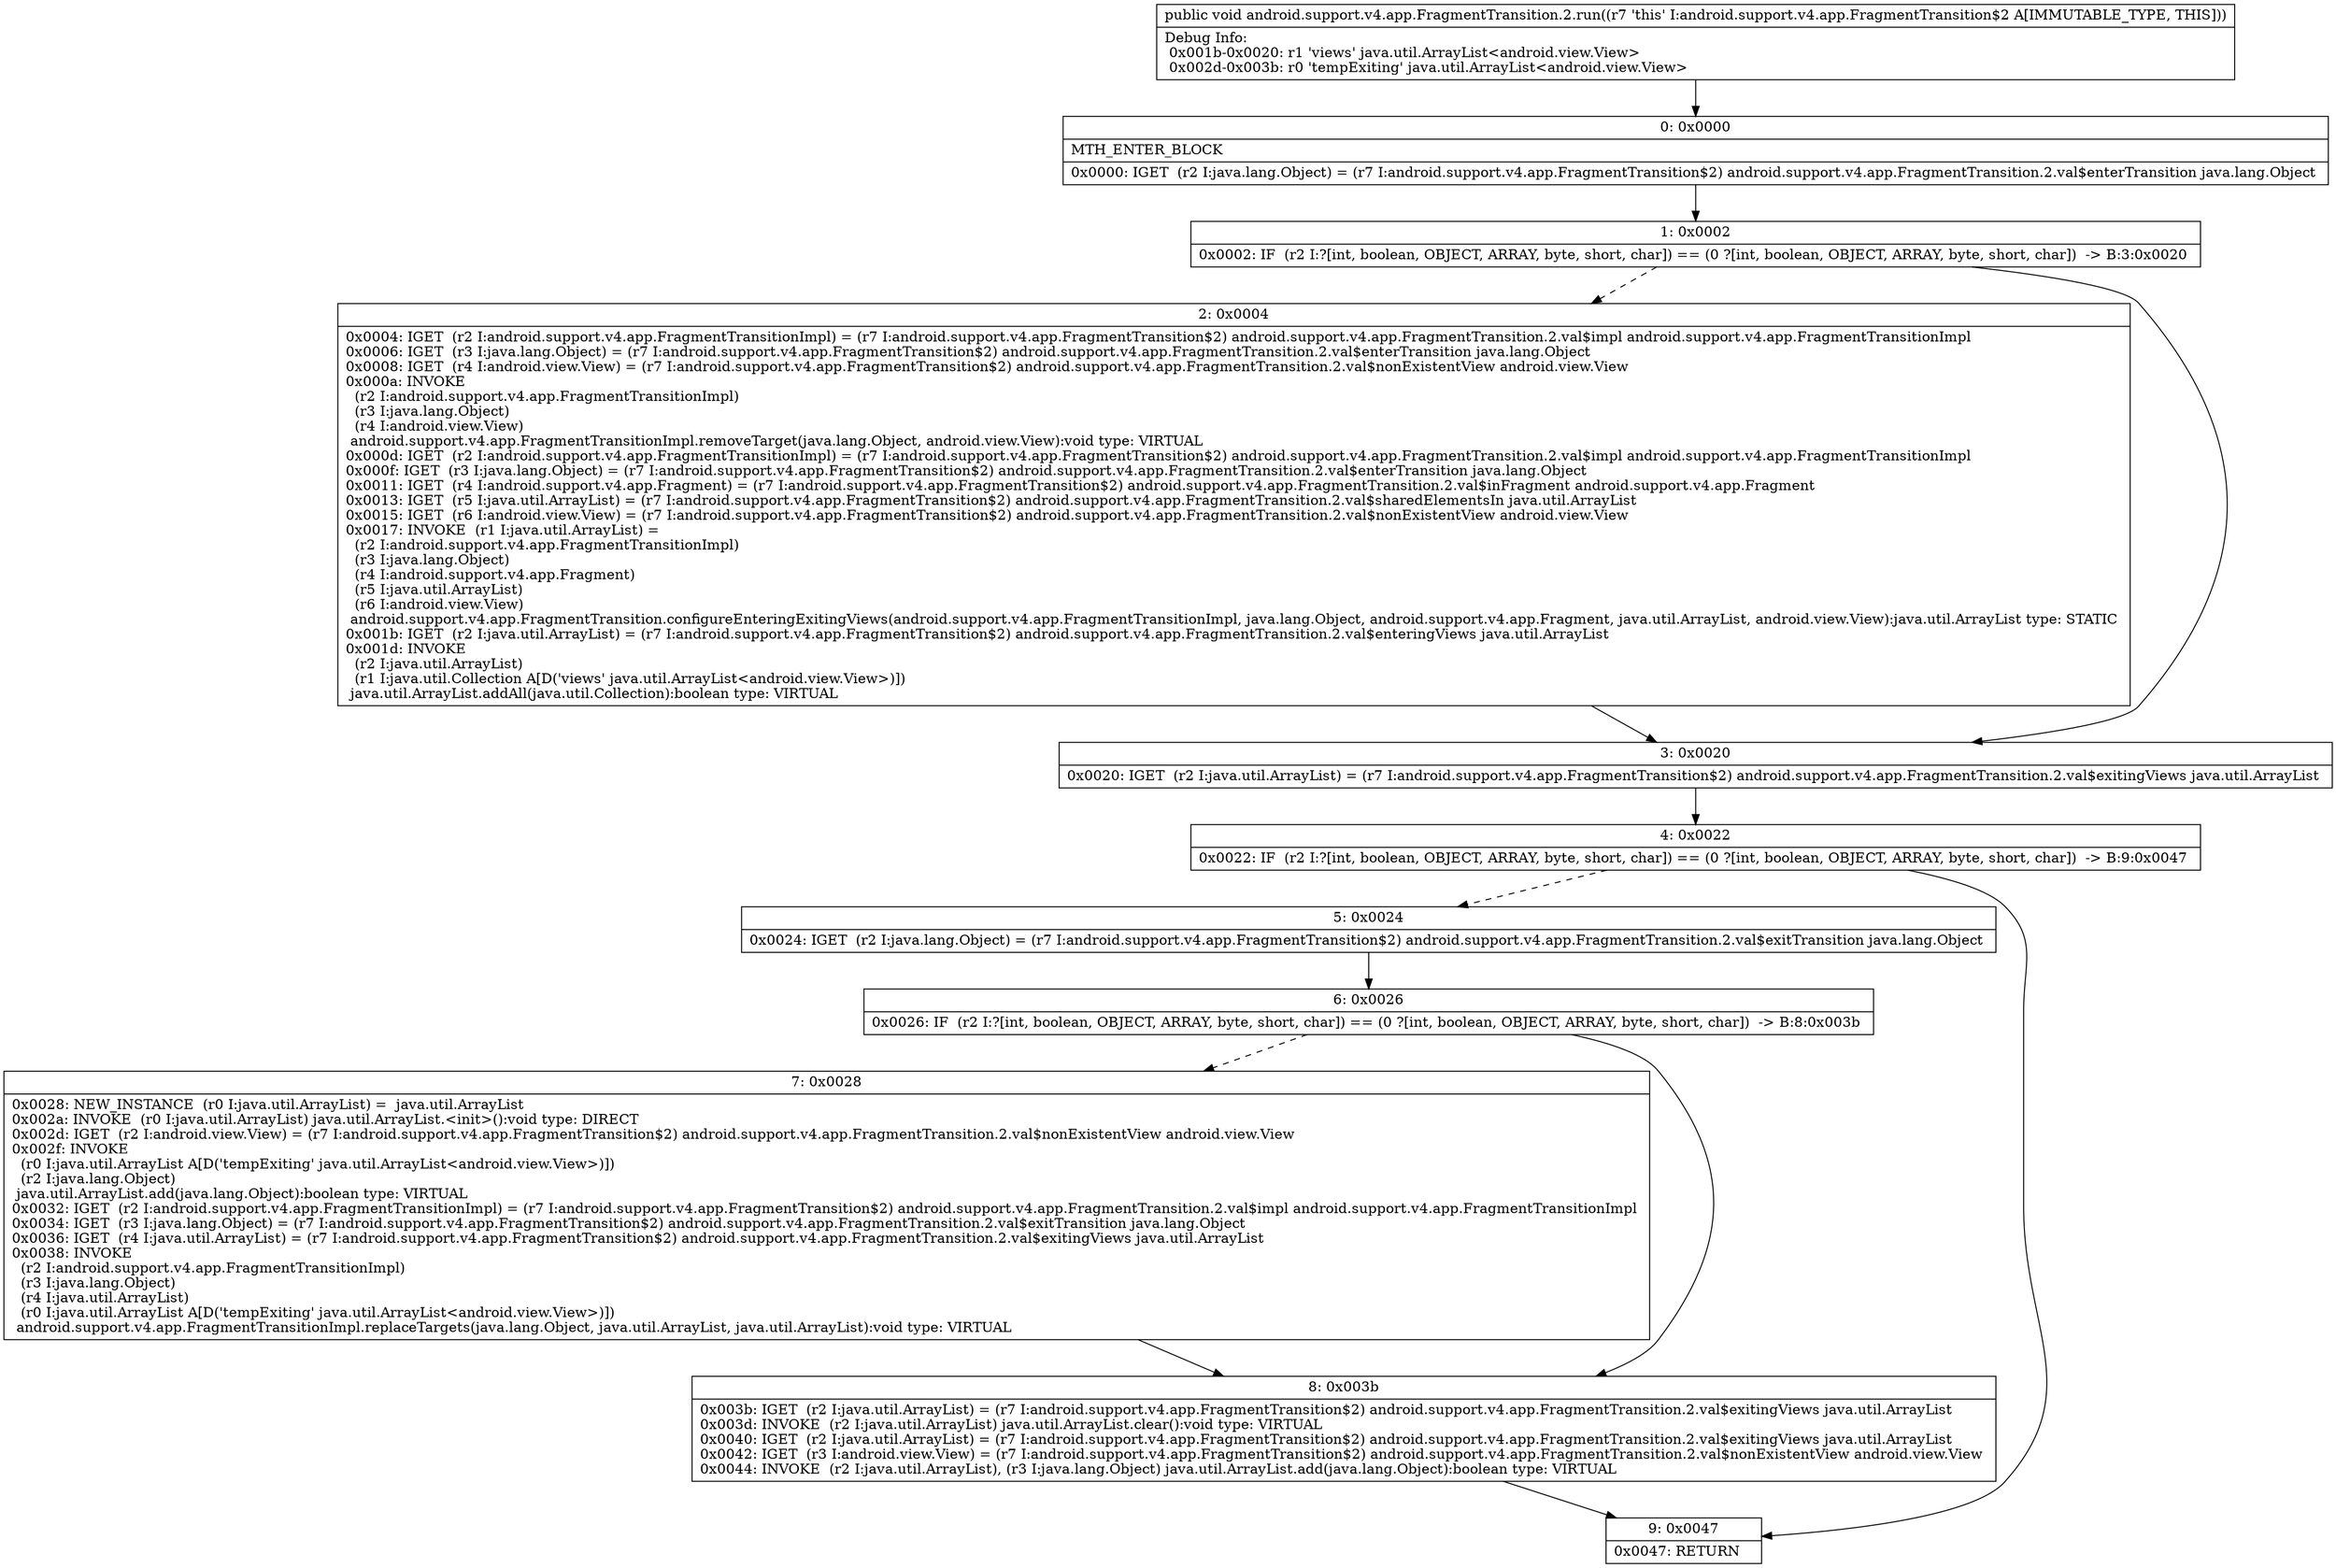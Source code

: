 digraph "CFG forandroid.support.v4.app.FragmentTransition.2.run()V" {
Node_0 [shape=record,label="{0\:\ 0x0000|MTH_ENTER_BLOCK\l|0x0000: IGET  (r2 I:java.lang.Object) = (r7 I:android.support.v4.app.FragmentTransition$2) android.support.v4.app.FragmentTransition.2.val$enterTransition java.lang.Object \l}"];
Node_1 [shape=record,label="{1\:\ 0x0002|0x0002: IF  (r2 I:?[int, boolean, OBJECT, ARRAY, byte, short, char]) == (0 ?[int, boolean, OBJECT, ARRAY, byte, short, char])  \-\> B:3:0x0020 \l}"];
Node_2 [shape=record,label="{2\:\ 0x0004|0x0004: IGET  (r2 I:android.support.v4.app.FragmentTransitionImpl) = (r7 I:android.support.v4.app.FragmentTransition$2) android.support.v4.app.FragmentTransition.2.val$impl android.support.v4.app.FragmentTransitionImpl \l0x0006: IGET  (r3 I:java.lang.Object) = (r7 I:android.support.v4.app.FragmentTransition$2) android.support.v4.app.FragmentTransition.2.val$enterTransition java.lang.Object \l0x0008: IGET  (r4 I:android.view.View) = (r7 I:android.support.v4.app.FragmentTransition$2) android.support.v4.app.FragmentTransition.2.val$nonExistentView android.view.View \l0x000a: INVOKE  \l  (r2 I:android.support.v4.app.FragmentTransitionImpl)\l  (r3 I:java.lang.Object)\l  (r4 I:android.view.View)\l android.support.v4.app.FragmentTransitionImpl.removeTarget(java.lang.Object, android.view.View):void type: VIRTUAL \l0x000d: IGET  (r2 I:android.support.v4.app.FragmentTransitionImpl) = (r7 I:android.support.v4.app.FragmentTransition$2) android.support.v4.app.FragmentTransition.2.val$impl android.support.v4.app.FragmentTransitionImpl \l0x000f: IGET  (r3 I:java.lang.Object) = (r7 I:android.support.v4.app.FragmentTransition$2) android.support.v4.app.FragmentTransition.2.val$enterTransition java.lang.Object \l0x0011: IGET  (r4 I:android.support.v4.app.Fragment) = (r7 I:android.support.v4.app.FragmentTransition$2) android.support.v4.app.FragmentTransition.2.val$inFragment android.support.v4.app.Fragment \l0x0013: IGET  (r5 I:java.util.ArrayList) = (r7 I:android.support.v4.app.FragmentTransition$2) android.support.v4.app.FragmentTransition.2.val$sharedElementsIn java.util.ArrayList \l0x0015: IGET  (r6 I:android.view.View) = (r7 I:android.support.v4.app.FragmentTransition$2) android.support.v4.app.FragmentTransition.2.val$nonExistentView android.view.View \l0x0017: INVOKE  (r1 I:java.util.ArrayList) = \l  (r2 I:android.support.v4.app.FragmentTransitionImpl)\l  (r3 I:java.lang.Object)\l  (r4 I:android.support.v4.app.Fragment)\l  (r5 I:java.util.ArrayList)\l  (r6 I:android.view.View)\l android.support.v4.app.FragmentTransition.configureEnteringExitingViews(android.support.v4.app.FragmentTransitionImpl, java.lang.Object, android.support.v4.app.Fragment, java.util.ArrayList, android.view.View):java.util.ArrayList type: STATIC \l0x001b: IGET  (r2 I:java.util.ArrayList) = (r7 I:android.support.v4.app.FragmentTransition$2) android.support.v4.app.FragmentTransition.2.val$enteringViews java.util.ArrayList \l0x001d: INVOKE  \l  (r2 I:java.util.ArrayList)\l  (r1 I:java.util.Collection A[D('views' java.util.ArrayList\<android.view.View\>)])\l java.util.ArrayList.addAll(java.util.Collection):boolean type: VIRTUAL \l}"];
Node_3 [shape=record,label="{3\:\ 0x0020|0x0020: IGET  (r2 I:java.util.ArrayList) = (r7 I:android.support.v4.app.FragmentTransition$2) android.support.v4.app.FragmentTransition.2.val$exitingViews java.util.ArrayList \l}"];
Node_4 [shape=record,label="{4\:\ 0x0022|0x0022: IF  (r2 I:?[int, boolean, OBJECT, ARRAY, byte, short, char]) == (0 ?[int, boolean, OBJECT, ARRAY, byte, short, char])  \-\> B:9:0x0047 \l}"];
Node_5 [shape=record,label="{5\:\ 0x0024|0x0024: IGET  (r2 I:java.lang.Object) = (r7 I:android.support.v4.app.FragmentTransition$2) android.support.v4.app.FragmentTransition.2.val$exitTransition java.lang.Object \l}"];
Node_6 [shape=record,label="{6\:\ 0x0026|0x0026: IF  (r2 I:?[int, boolean, OBJECT, ARRAY, byte, short, char]) == (0 ?[int, boolean, OBJECT, ARRAY, byte, short, char])  \-\> B:8:0x003b \l}"];
Node_7 [shape=record,label="{7\:\ 0x0028|0x0028: NEW_INSTANCE  (r0 I:java.util.ArrayList) =  java.util.ArrayList \l0x002a: INVOKE  (r0 I:java.util.ArrayList) java.util.ArrayList.\<init\>():void type: DIRECT \l0x002d: IGET  (r2 I:android.view.View) = (r7 I:android.support.v4.app.FragmentTransition$2) android.support.v4.app.FragmentTransition.2.val$nonExistentView android.view.View \l0x002f: INVOKE  \l  (r0 I:java.util.ArrayList A[D('tempExiting' java.util.ArrayList\<android.view.View\>)])\l  (r2 I:java.lang.Object)\l java.util.ArrayList.add(java.lang.Object):boolean type: VIRTUAL \l0x0032: IGET  (r2 I:android.support.v4.app.FragmentTransitionImpl) = (r7 I:android.support.v4.app.FragmentTransition$2) android.support.v4.app.FragmentTransition.2.val$impl android.support.v4.app.FragmentTransitionImpl \l0x0034: IGET  (r3 I:java.lang.Object) = (r7 I:android.support.v4.app.FragmentTransition$2) android.support.v4.app.FragmentTransition.2.val$exitTransition java.lang.Object \l0x0036: IGET  (r4 I:java.util.ArrayList) = (r7 I:android.support.v4.app.FragmentTransition$2) android.support.v4.app.FragmentTransition.2.val$exitingViews java.util.ArrayList \l0x0038: INVOKE  \l  (r2 I:android.support.v4.app.FragmentTransitionImpl)\l  (r3 I:java.lang.Object)\l  (r4 I:java.util.ArrayList)\l  (r0 I:java.util.ArrayList A[D('tempExiting' java.util.ArrayList\<android.view.View\>)])\l android.support.v4.app.FragmentTransitionImpl.replaceTargets(java.lang.Object, java.util.ArrayList, java.util.ArrayList):void type: VIRTUAL \l}"];
Node_8 [shape=record,label="{8\:\ 0x003b|0x003b: IGET  (r2 I:java.util.ArrayList) = (r7 I:android.support.v4.app.FragmentTransition$2) android.support.v4.app.FragmentTransition.2.val$exitingViews java.util.ArrayList \l0x003d: INVOKE  (r2 I:java.util.ArrayList) java.util.ArrayList.clear():void type: VIRTUAL \l0x0040: IGET  (r2 I:java.util.ArrayList) = (r7 I:android.support.v4.app.FragmentTransition$2) android.support.v4.app.FragmentTransition.2.val$exitingViews java.util.ArrayList \l0x0042: IGET  (r3 I:android.view.View) = (r7 I:android.support.v4.app.FragmentTransition$2) android.support.v4.app.FragmentTransition.2.val$nonExistentView android.view.View \l0x0044: INVOKE  (r2 I:java.util.ArrayList), (r3 I:java.lang.Object) java.util.ArrayList.add(java.lang.Object):boolean type: VIRTUAL \l}"];
Node_9 [shape=record,label="{9\:\ 0x0047|0x0047: RETURN   \l}"];
MethodNode[shape=record,label="{public void android.support.v4.app.FragmentTransition.2.run((r7 'this' I:android.support.v4.app.FragmentTransition$2 A[IMMUTABLE_TYPE, THIS]))  | Debug Info:\l  0x001b\-0x0020: r1 'views' java.util.ArrayList\<android.view.View\>\l  0x002d\-0x003b: r0 'tempExiting' java.util.ArrayList\<android.view.View\>\l}"];
MethodNode -> Node_0;
Node_0 -> Node_1;
Node_1 -> Node_2[style=dashed];
Node_1 -> Node_3;
Node_2 -> Node_3;
Node_3 -> Node_4;
Node_4 -> Node_5[style=dashed];
Node_4 -> Node_9;
Node_5 -> Node_6;
Node_6 -> Node_7[style=dashed];
Node_6 -> Node_8;
Node_7 -> Node_8;
Node_8 -> Node_9;
}

